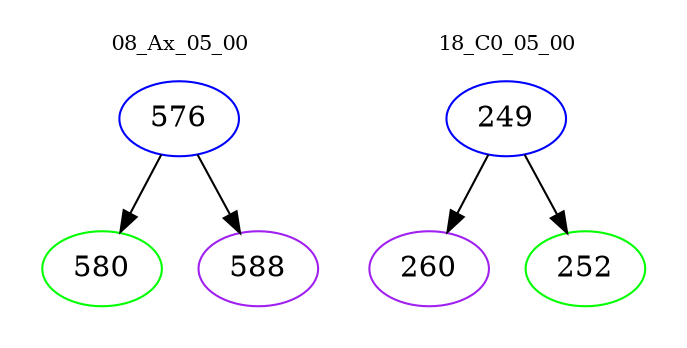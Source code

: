 digraph{
subgraph cluster_0 {
color = white
label = "08_Ax_05_00";
fontsize=10;
T0_576 [label="576", color="blue"]
T0_576 -> T0_580 [color="black"]
T0_580 [label="580", color="green"]
T0_576 -> T0_588 [color="black"]
T0_588 [label="588", color="purple"]
}
subgraph cluster_1 {
color = white
label = "18_C0_05_00";
fontsize=10;
T1_249 [label="249", color="blue"]
T1_249 -> T1_260 [color="black"]
T1_260 [label="260", color="purple"]
T1_249 -> T1_252 [color="black"]
T1_252 [label="252", color="green"]
}
}
